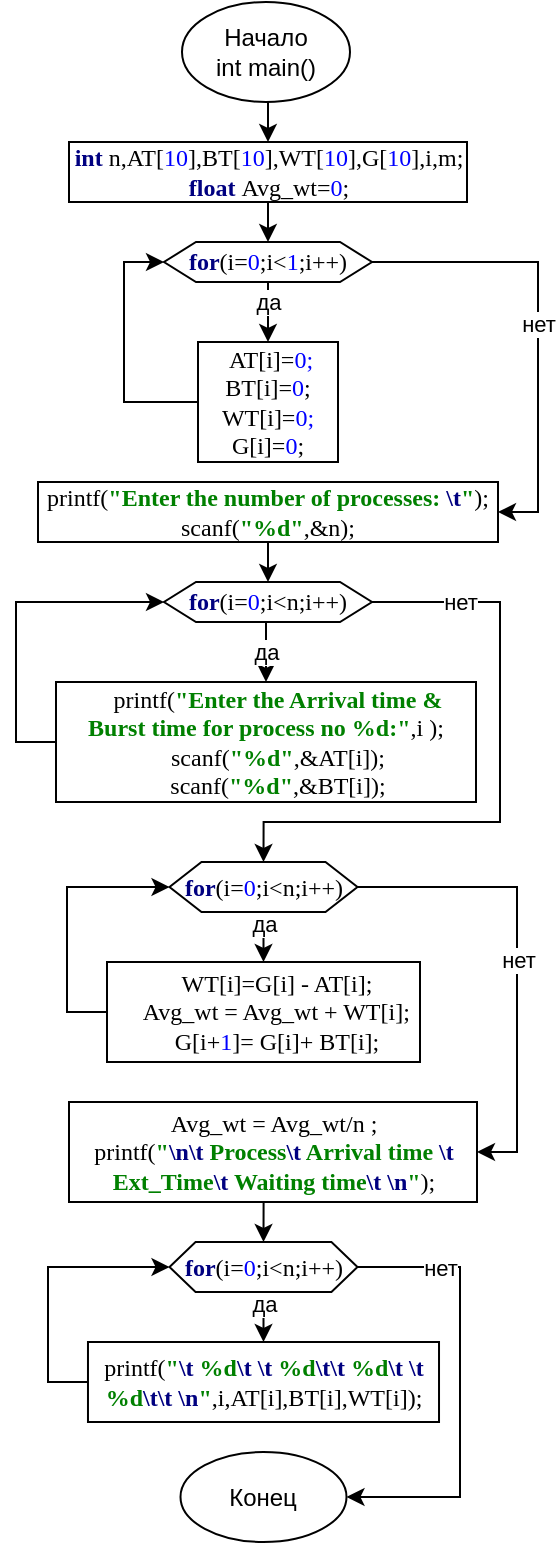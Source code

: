 <mxfile version="13.7.5" type="github">
  <diagram id="C5RBs43oDa-KdzZeNtuy" name="Page-1">
    <mxGraphModel dx="790" dy="437" grid="1" gridSize="10" guides="1" tooltips="1" connect="1" arrows="1" fold="1" page="1" pageScale="1" pageWidth="827" pageHeight="1169" math="0" shadow="0">
      <root>
        <mxCell id="WIyWlLk6GJQsqaUBKTNV-0" />
        <mxCell id="WIyWlLk6GJQsqaUBKTNV-1" parent="WIyWlLk6GJQsqaUBKTNV-0" />
        <mxCell id="hgknwM9cWNxR3NRznvna-3" style="edgeStyle=orthogonalEdgeStyle;rounded=0;orthogonalLoop=1;jettySize=auto;html=1;exitX=0.5;exitY=1;exitDx=0;exitDy=0;entryX=0.5;entryY=0;entryDx=0;entryDy=0;strokeWidth=1;" parent="WIyWlLk6GJQsqaUBKTNV-1" source="hgknwM9cWNxR3NRznvna-1" target="hgknwM9cWNxR3NRznvna-2" edge="1">
          <mxGeometry relative="1" as="geometry" />
        </mxCell>
        <mxCell id="hgknwM9cWNxR3NRznvna-1" value="Начало&lt;br&gt;int main()" style="ellipse;whiteSpace=wrap;html=1;strokeWidth=1;" parent="WIyWlLk6GJQsqaUBKTNV-1" vertex="1">
          <mxGeometry x="371" y="10" width="84" height="50" as="geometry" />
        </mxCell>
        <mxCell id="hgknwM9cWNxR3NRznvna-5" style="edgeStyle=orthogonalEdgeStyle;rounded=0;orthogonalLoop=1;jettySize=auto;html=1;exitX=0.5;exitY=1;exitDx=0;exitDy=0;entryX=0.5;entryY=0;entryDx=0;entryDy=0;strokeWidth=1;" parent="WIyWlLk6GJQsqaUBKTNV-1" source="hgknwM9cWNxR3NRznvna-2" target="hgknwM9cWNxR3NRznvna-4" edge="1">
          <mxGeometry relative="1" as="geometry" />
        </mxCell>
        <mxCell id="hgknwM9cWNxR3NRznvna-2" value="&lt;span id=&quot;docs-internal-guid-27628ac5-7fff-94d6-fc69-b89eafbd0398&quot;&gt;&lt;span style=&quot;font-family: &amp;#34;menlo&amp;#34; ; color: rgb(0 , 0 , 128) ; background-color: transparent ; font-weight: 700 ; vertical-align: baseline&quot;&gt;int &lt;/span&gt;&lt;span style=&quot;font-family: &amp;#34;menlo&amp;#34; ; background-color: transparent ; vertical-align: baseline&quot;&gt;n,AT[&lt;/span&gt;&lt;span style=&quot;font-family: &amp;#34;menlo&amp;#34; ; color: rgb(0 , 0 , 255) ; background-color: transparent ; vertical-align: baseline&quot;&gt;10&lt;/span&gt;&lt;span style=&quot;font-family: &amp;#34;menlo&amp;#34; ; background-color: transparent ; vertical-align: baseline&quot;&gt;],BT[&lt;/span&gt;&lt;span style=&quot;font-family: &amp;#34;menlo&amp;#34; ; color: rgb(0 , 0 , 255) ; background-color: transparent ; vertical-align: baseline&quot;&gt;10&lt;/span&gt;&lt;span style=&quot;font-family: &amp;#34;menlo&amp;#34; ; background-color: transparent ; vertical-align: baseline&quot;&gt;],WT[&lt;/span&gt;&lt;span style=&quot;font-family: &amp;#34;menlo&amp;#34; ; color: rgb(0 , 0 , 255) ; background-color: transparent ; vertical-align: baseline&quot;&gt;10&lt;/span&gt;&lt;span style=&quot;font-family: &amp;#34;menlo&amp;#34; ; background-color: transparent ; vertical-align: baseline&quot;&gt;],G[&lt;/span&gt;&lt;span style=&quot;font-family: &amp;#34;menlo&amp;#34; ; color: rgb(0 , 0 , 255) ; background-color: transparent ; vertical-align: baseline&quot;&gt;10&lt;/span&gt;&lt;span style=&quot;font-family: &amp;#34;menlo&amp;#34; ; background-color: transparent ; vertical-align: baseline&quot;&gt;],i,m;&lt;/span&gt;&lt;span style=&quot;font-family: &amp;#34;menlo&amp;#34; ; background-color: transparent ; vertical-align: baseline&quot;&gt;&lt;br&gt;&lt;/span&gt;&lt;span style=&quot;font-family: &amp;#34;menlo&amp;#34; ; color: rgb(0 , 0 , 128) ; background-color: transparent ; font-weight: 700 ; vertical-align: baseline&quot;&gt;float &lt;/span&gt;&lt;span style=&quot;font-family: &amp;#34;menlo&amp;#34; ; background-color: transparent ; vertical-align: baseline&quot;&gt;Avg_wt=&lt;/span&gt;&lt;span style=&quot;font-family: &amp;#34;menlo&amp;#34; ; color: rgb(0 , 0 , 255) ; background-color: transparent ; vertical-align: baseline&quot;&gt;0&lt;/span&gt;&lt;span style=&quot;font-family: &amp;#34;menlo&amp;#34; ; background-color: transparent ; vertical-align: baseline&quot;&gt;;&lt;/span&gt;&lt;/span&gt;" style="rounded=0;whiteSpace=wrap;html=1;strokeWidth=1;" parent="WIyWlLk6GJQsqaUBKTNV-1" vertex="1">
          <mxGeometry x="314.5" y="80" width="199" height="30" as="geometry" />
        </mxCell>
        <mxCell id="hgknwM9cWNxR3NRznvna-7" value="да" style="edgeStyle=orthogonalEdgeStyle;rounded=0;orthogonalLoop=1;jettySize=auto;html=1;exitX=0.5;exitY=1;exitDx=0;exitDy=0;entryX=0.5;entryY=0;entryDx=0;entryDy=0;strokeWidth=1;" parent="WIyWlLk6GJQsqaUBKTNV-1" source="hgknwM9cWNxR3NRznvna-4" target="hgknwM9cWNxR3NRznvna-6" edge="1">
          <mxGeometry x="-0.333" relative="1" as="geometry">
            <mxPoint as="offset" />
          </mxGeometry>
        </mxCell>
        <mxCell id="hgknwM9cWNxR3NRznvna-10" value="нет" style="edgeStyle=orthogonalEdgeStyle;rounded=0;orthogonalLoop=1;jettySize=auto;html=1;exitX=1;exitY=0.5;exitDx=0;exitDy=0;entryX=1;entryY=0.5;entryDx=0;entryDy=0;strokeWidth=1;" parent="WIyWlLk6GJQsqaUBKTNV-1" source="hgknwM9cWNxR3NRznvna-4" target="hgknwM9cWNxR3NRznvna-9" edge="1">
          <mxGeometry relative="1" as="geometry" />
        </mxCell>
        <mxCell id="hgknwM9cWNxR3NRznvna-4" value="&lt;span id=&quot;docs-internal-guid-5cf2f189-7fff-4664-a52d-865283173cee&quot;&gt;&lt;span style=&quot;font-family: &amp;#34;menlo&amp;#34; ; color: rgb(0 , 0 , 128) ; background-color: transparent ; font-weight: 700 ; vertical-align: baseline&quot;&gt;for&lt;/span&gt;&lt;span style=&quot;font-family: &amp;#34;menlo&amp;#34; ; background-color: transparent ; vertical-align: baseline&quot;&gt;(i=&lt;/span&gt;&lt;span style=&quot;font-family: &amp;#34;menlo&amp;#34; ; color: rgb(0 , 0 , 255) ; background-color: transparent ; vertical-align: baseline&quot;&gt;0&lt;/span&gt;&lt;span style=&quot;font-family: &amp;#34;menlo&amp;#34; ; background-color: transparent ; vertical-align: baseline&quot;&gt;;i&amp;lt;&lt;/span&gt;&lt;span style=&quot;font-family: &amp;#34;menlo&amp;#34; ; color: rgb(0 , 0 , 255) ; background-color: transparent ; vertical-align: baseline&quot;&gt;1&lt;/span&gt;&lt;span style=&quot;font-family: &amp;#34;menlo&amp;#34; ; background-color: transparent ; vertical-align: baseline&quot;&gt;;i++)&lt;/span&gt;&lt;/span&gt;" style="shape=hexagon;perimeter=hexagonPerimeter2;whiteSpace=wrap;html=1;fixedSize=1;size=16;strokeWidth=1;" parent="WIyWlLk6GJQsqaUBKTNV-1" vertex="1">
          <mxGeometry x="362" y="130" width="104" height="20" as="geometry" />
        </mxCell>
        <mxCell id="hgknwM9cWNxR3NRznvna-8" style="edgeStyle=orthogonalEdgeStyle;rounded=0;orthogonalLoop=1;jettySize=auto;html=1;exitX=0;exitY=0.5;exitDx=0;exitDy=0;entryX=0;entryY=0.5;entryDx=0;entryDy=0;strokeWidth=1;" parent="WIyWlLk6GJQsqaUBKTNV-1" source="hgknwM9cWNxR3NRznvna-6" target="hgknwM9cWNxR3NRznvna-4" edge="1">
          <mxGeometry relative="1" as="geometry" />
        </mxCell>
        <mxCell id="hgknwM9cWNxR3NRznvna-6" value="&lt;span id=&quot;docs-internal-guid-3dc02ad3-7fff-7779-08a3-0687e84a6f07&quot;&gt;&lt;span style=&quot;font-family: &amp;#34;menlo&amp;#34; ; background-color: transparent ; vertical-align: baseline&quot;&gt;&amp;nbsp;AT[i]=&lt;/span&gt;&lt;span style=&quot;font-family: &amp;#34;menlo&amp;#34; ; color: rgb(0 , 0 , 255) ; background-color: transparent ; vertical-align: baseline&quot;&gt;0;&lt;br&gt;&lt;/span&gt;&lt;span style=&quot;font-family: &amp;#34;menlo&amp;#34; ; background-color: transparent ; vertical-align: baseline&quot;&gt;BT[i]=&lt;/span&gt;&lt;span style=&quot;font-family: &amp;#34;menlo&amp;#34; ; color: rgb(0 , 0 , 255) ; background-color: transparent ; vertical-align: baseline&quot;&gt;0&lt;/span&gt;&lt;span style=&quot;font-family: &amp;#34;menlo&amp;#34; ; background-color: transparent ; vertical-align: baseline&quot;&gt;;&lt;br&gt;&lt;/span&gt;&lt;span style=&quot;font-family: &amp;#34;menlo&amp;#34; ; background-color: transparent ; vertical-align: baseline&quot;&gt;WT[i]=&lt;font color=&quot;#0000ff&quot; style=&quot;font-size: 12px&quot;&gt;0;&lt;br&gt;&lt;/font&gt;&lt;/span&gt;&lt;span style=&quot;font-family: &amp;#34;menlo&amp;#34; ; background-color: transparent ; vertical-align: baseline&quot;&gt;G[i]=&lt;/span&gt;&lt;span style=&quot;font-family: &amp;#34;menlo&amp;#34; ; color: rgb(0 , 0 , 255) ; background-color: transparent ; vertical-align: baseline&quot;&gt;0&lt;/span&gt;&lt;span style=&quot;font-family: &amp;#34;menlo&amp;#34; ; background-color: transparent ; vertical-align: baseline&quot;&gt;;&lt;/span&gt;&lt;/span&gt;" style="rounded=0;whiteSpace=wrap;html=1;strokeWidth=1;" parent="WIyWlLk6GJQsqaUBKTNV-1" vertex="1">
          <mxGeometry x="379" y="180" width="70" height="60" as="geometry" />
        </mxCell>
        <mxCell id="hgknwM9cWNxR3NRznvna-17" style="edgeStyle=orthogonalEdgeStyle;rounded=0;orthogonalLoop=1;jettySize=auto;html=1;exitX=0.5;exitY=1;exitDx=0;exitDy=0;entryX=0.5;entryY=0;entryDx=0;entryDy=0;strokeWidth=1;" parent="WIyWlLk6GJQsqaUBKTNV-1" source="hgknwM9cWNxR3NRznvna-9" target="hgknwM9cWNxR3NRznvna-13" edge="1">
          <mxGeometry relative="1" as="geometry" />
        </mxCell>
        <mxCell id="hgknwM9cWNxR3NRznvna-9" value="&lt;span id=&quot;docs-internal-guid-b9938d16-7fff-87fe-8735-5b6d89887481&quot;&gt;&lt;span style=&quot;font-family: &amp;#34;menlo&amp;#34; ; background-color: transparent ; vertical-align: baseline&quot;&gt;printf(&lt;/span&gt;&lt;span style=&quot;font-family: &amp;#34;menlo&amp;#34; ; color: rgb(0 , 128 , 0) ; background-color: transparent ; font-weight: 700 ; vertical-align: baseline&quot;&gt;&quot;Enter the number of processes: &lt;/span&gt;&lt;span style=&quot;font-family: &amp;#34;menlo&amp;#34; ; color: rgb(0 , 0 , 128) ; background-color: transparent ; font-weight: 700 ; vertical-align: baseline&quot;&gt;\t&lt;/span&gt;&lt;span style=&quot;font-family: &amp;#34;menlo&amp;#34; ; color: rgb(0 , 128 , 0) ; background-color: transparent ; font-weight: 700 ; vertical-align: baseline&quot;&gt;&quot;&lt;/span&gt;&lt;span style=&quot;font-family: &amp;#34;menlo&amp;#34; ; background-color: transparent ; vertical-align: baseline&quot;&gt;);&lt;/span&gt;&lt;span style=&quot;font-family: &amp;#34;menlo&amp;#34; ; background-color: transparent ; vertical-align: baseline&quot;&gt;&lt;br&gt;&lt;/span&gt;&lt;span style=&quot;font-family: &amp;#34;menlo&amp;#34; ; background-color: transparent ; vertical-align: baseline&quot;&gt;scanf(&lt;/span&gt;&lt;span style=&quot;font-family: &amp;#34;menlo&amp;#34; ; color: rgb(0 , 128 , 0) ; background-color: transparent ; font-weight: 700 ; vertical-align: baseline&quot;&gt;&quot;%d&quot;&lt;/span&gt;&lt;span style=&quot;font-family: &amp;#34;menlo&amp;#34; ; background-color: transparent ; vertical-align: baseline&quot;&gt;,&amp;amp;n);&lt;/span&gt;&lt;/span&gt;" style="rounded=0;whiteSpace=wrap;html=1;strokeWidth=1;" parent="WIyWlLk6GJQsqaUBKTNV-1" vertex="1">
          <mxGeometry x="299" y="250" width="230" height="30" as="geometry" />
        </mxCell>
        <mxCell id="hgknwM9cWNxR3NRznvna-11" value="да" style="edgeStyle=orthogonalEdgeStyle;rounded=0;orthogonalLoop=1;jettySize=auto;html=1;entryX=0.5;entryY=0;entryDx=0;entryDy=0;exitX=0.5;exitY=1;exitDx=0;exitDy=0;strokeWidth=1;" parent="WIyWlLk6GJQsqaUBKTNV-1" source="hgknwM9cWNxR3NRznvna-13" target="hgknwM9cWNxR3NRznvna-15" edge="1">
          <mxGeometry relative="1" as="geometry">
            <mxPoint x="410" y="360" as="sourcePoint" />
          </mxGeometry>
        </mxCell>
        <mxCell id="R54r-c7S1AkfVE86WFoW-12" value="нет" style="edgeStyle=orthogonalEdgeStyle;rounded=0;orthogonalLoop=1;jettySize=auto;html=1;exitX=1;exitY=0.5;exitDx=0;exitDy=0;entryX=0.5;entryY=0;entryDx=0;entryDy=0;strokeWidth=1;" edge="1" parent="WIyWlLk6GJQsqaUBKTNV-1" source="hgknwM9cWNxR3NRznvna-13" target="lT5w_zRqd9ovxjE37Vn4-2">
          <mxGeometry x="-0.718" relative="1" as="geometry">
            <Array as="points">
              <mxPoint x="530" y="310" />
              <mxPoint x="530" y="420" />
              <mxPoint x="412" y="420" />
            </Array>
            <mxPoint as="offset" />
          </mxGeometry>
        </mxCell>
        <mxCell id="hgknwM9cWNxR3NRznvna-13" value="&lt;span id=&quot;docs-internal-guid-891b484c-7fff-155d-ab43-50a7abf25184&quot;&gt;&lt;span style=&quot;font-family: &amp;#34;menlo&amp;#34; ; color: rgb(0 , 0 , 128) ; background-color: transparent ; font-weight: 700 ; vertical-align: baseline&quot;&gt;for&lt;/span&gt;&lt;span style=&quot;font-family: &amp;#34;menlo&amp;#34; ; background-color: transparent ; vertical-align: baseline&quot;&gt;(i=&lt;/span&gt;&lt;span style=&quot;font-family: &amp;#34;menlo&amp;#34; ; color: rgb(0 , 0 , 255) ; background-color: transparent ; vertical-align: baseline&quot;&gt;0&lt;/span&gt;&lt;span style=&quot;font-family: &amp;#34;menlo&amp;#34; ; background-color: transparent ; vertical-align: baseline&quot;&gt;;i&amp;lt;n;i++)&lt;/span&gt;&lt;/span&gt;" style="shape=hexagon;perimeter=hexagonPerimeter2;whiteSpace=wrap;html=1;fixedSize=1;size=16;strokeWidth=1;" parent="WIyWlLk6GJQsqaUBKTNV-1" vertex="1">
          <mxGeometry x="362" y="300" width="104" height="20" as="geometry" />
        </mxCell>
        <mxCell id="hgknwM9cWNxR3NRznvna-14" style="edgeStyle=orthogonalEdgeStyle;rounded=0;orthogonalLoop=1;jettySize=auto;html=1;exitX=0;exitY=0.5;exitDx=0;exitDy=0;entryX=0;entryY=0.5;entryDx=0;entryDy=0;strokeWidth=1;" parent="WIyWlLk6GJQsqaUBKTNV-1" source="hgknwM9cWNxR3NRznvna-15" target="hgknwM9cWNxR3NRznvna-13" edge="1">
          <mxGeometry relative="1" as="geometry" />
        </mxCell>
        <mxCell id="hgknwM9cWNxR3NRznvna-15" value="&lt;span id=&quot;docs-internal-guid-3accb03e-7fff-7384-5cc4-010843540a68&quot;&gt;&lt;span style=&quot;font-family: &amp;#34;menlo&amp;#34; ; background-color: transparent ; vertical-align: baseline&quot;&gt;&amp;nbsp;&amp;nbsp;&amp;nbsp;&amp;nbsp;printf(&lt;/span&gt;&lt;span style=&quot;font-family: &amp;#34;menlo&amp;#34; ; color: rgb(0 , 128 , 0) ; background-color: transparent ; font-weight: 700 ; vertical-align: baseline&quot;&gt;&quot;Enter the Arrival time &amp;amp; Burst time for process no %d:&quot;&lt;/span&gt;&lt;span style=&quot;font-family: &amp;#34;menlo&amp;#34; ; background-color: transparent ; vertical-align: baseline&quot;&gt;,i );&lt;/span&gt;&lt;span style=&quot;font-family: &amp;#34;menlo&amp;#34; ; background-color: transparent ; vertical-align: baseline&quot;&gt;&lt;br&gt;&lt;/span&gt;&lt;span style=&quot;font-family: &amp;#34;menlo&amp;#34; ; background-color: transparent ; vertical-align: baseline&quot;&gt;&amp;nbsp; &amp;nbsp; scanf(&lt;/span&gt;&lt;span style=&quot;font-family: &amp;#34;menlo&amp;#34; ; color: rgb(0 , 128 , 0) ; background-color: transparent ; font-weight: 700 ; vertical-align: baseline&quot;&gt;&quot;%d&quot;&lt;/span&gt;&lt;span style=&quot;font-family: &amp;#34;menlo&amp;#34; ; background-color: transparent ; vertical-align: baseline&quot;&gt;,&amp;amp;AT[i]);&lt;/span&gt;&lt;span style=&quot;font-family: &amp;#34;menlo&amp;#34; ; background-color: transparent ; vertical-align: baseline&quot;&gt;&lt;br&gt;&lt;/span&gt;&lt;span style=&quot;font-family: &amp;#34;menlo&amp;#34; ; background-color: transparent ; vertical-align: baseline&quot;&gt;&amp;nbsp; &amp;nbsp; scanf(&lt;/span&gt;&lt;span style=&quot;font-family: &amp;#34;menlo&amp;#34; ; color: rgb(0 , 128 , 0) ; background-color: transparent ; font-weight: 700 ; vertical-align: baseline&quot;&gt;&quot;%d&quot;&lt;/span&gt;&lt;span style=&quot;font-family: &amp;#34;menlo&amp;#34; ; background-color: transparent ; vertical-align: baseline&quot;&gt;,&amp;amp;BT[i]);&lt;/span&gt;&lt;/span&gt;" style="rounded=0;whiteSpace=wrap;html=1;strokeWidth=1;" parent="WIyWlLk6GJQsqaUBKTNV-1" vertex="1">
          <mxGeometry x="308" y="350" width="210" height="60" as="geometry" />
        </mxCell>
        <mxCell id="lT5w_zRqd9ovxjE37Vn4-0" value="да" style="edgeStyle=orthogonalEdgeStyle;rounded=0;orthogonalLoop=1;jettySize=auto;html=1;exitX=0.5;exitY=1;exitDx=0;exitDy=0;entryX=0.5;entryY=0;entryDx=0;entryDy=0;strokeWidth=1;" parent="WIyWlLk6GJQsqaUBKTNV-1" source="lT5w_zRqd9ovxjE37Vn4-2" target="lT5w_zRqd9ovxjE37Vn4-4" edge="1">
          <mxGeometry x="-0.54" relative="1" as="geometry">
            <mxPoint as="offset" />
          </mxGeometry>
        </mxCell>
        <mxCell id="lT5w_zRqd9ovxjE37Vn4-1" value="нет" style="edgeStyle=orthogonalEdgeStyle;rounded=0;orthogonalLoop=1;jettySize=auto;html=1;exitX=1;exitY=0.5;exitDx=0;exitDy=0;entryX=1;entryY=0.5;entryDx=0;entryDy=0;strokeWidth=1;" parent="WIyWlLk6GJQsqaUBKTNV-1" source="lT5w_zRqd9ovxjE37Vn4-2" target="lT5w_zRqd9ovxjE37Vn4-5" edge="1">
          <mxGeometry relative="1" as="geometry" />
        </mxCell>
        <mxCell id="lT5w_zRqd9ovxjE37Vn4-2" value="&lt;span id=&quot;docs-internal-guid-102f3166-7fff-8513-eb58-a7d3057da888&quot;&gt;&lt;span style=&quot;font-family: &amp;#34;menlo&amp;#34; ; color: rgb(0 , 0 , 128) ; background-color: transparent ; font-weight: 700 ; vertical-align: baseline&quot;&gt;for&lt;/span&gt;&lt;span style=&quot;font-family: &amp;#34;menlo&amp;#34; ; background-color: transparent ; vertical-align: baseline&quot;&gt;(i=&lt;/span&gt;&lt;span style=&quot;font-family: &amp;#34;menlo&amp;#34; ; color: rgb(0 , 0 , 255) ; background-color: transparent ; vertical-align: baseline&quot;&gt;0&lt;/span&gt;&lt;span style=&quot;font-family: &amp;#34;menlo&amp;#34; ; background-color: transparent ; vertical-align: baseline&quot;&gt;;i&amp;lt;n;i++)&lt;/span&gt;&lt;/span&gt;" style="shape=hexagon;perimeter=hexagonPerimeter2;whiteSpace=wrap;html=1;fixedSize=1;size=16;strokeWidth=1;" parent="WIyWlLk6GJQsqaUBKTNV-1" vertex="1">
          <mxGeometry x="364.75" y="440" width="94" height="25" as="geometry" />
        </mxCell>
        <mxCell id="lT5w_zRqd9ovxjE37Vn4-3" style="edgeStyle=orthogonalEdgeStyle;rounded=0;orthogonalLoop=1;jettySize=auto;html=1;exitX=0;exitY=0.5;exitDx=0;exitDy=0;entryX=0;entryY=0.5;entryDx=0;entryDy=0;strokeWidth=1;" parent="WIyWlLk6GJQsqaUBKTNV-1" source="lT5w_zRqd9ovxjE37Vn4-4" target="lT5w_zRqd9ovxjE37Vn4-2" edge="1">
          <mxGeometry relative="1" as="geometry" />
        </mxCell>
        <mxCell id="lT5w_zRqd9ovxjE37Vn4-4" value="&lt;span id=&quot;docs-internal-guid-5807392d-7fff-c883-3881-570320dbbb81&quot;&gt;&lt;span style=&quot;font-family: &amp;#34;menlo&amp;#34; ; background-color: transparent ; vertical-align: baseline&quot;&gt;&amp;nbsp;&amp;nbsp;&amp;nbsp;&amp;nbsp;WT[i]=G[i] - AT[i];&lt;/span&gt;&lt;span style=&quot;font-family: &amp;#34;menlo&amp;#34; ; background-color: transparent ; vertical-align: baseline&quot;&gt;&lt;br&gt;&lt;/span&gt;&lt;span style=&quot;font-family: &amp;#34;menlo&amp;#34; ; background-color: transparent ; vertical-align: baseline&quot;&gt;&amp;nbsp; &amp;nbsp; Avg_wt = Avg_wt + WT[i];&lt;/span&gt;&lt;span style=&quot;font-family: &amp;#34;menlo&amp;#34; ; background-color: transparent ; vertical-align: baseline&quot;&gt;&lt;br&gt;&lt;/span&gt;&lt;span style=&quot;font-family: &amp;#34;menlo&amp;#34; ; background-color: transparent ; vertical-align: baseline&quot;&gt;&amp;nbsp; &amp;nbsp; G[i+&lt;/span&gt;&lt;span style=&quot;font-family: &amp;#34;menlo&amp;#34; ; color: rgb(0 , 0 , 255) ; background-color: transparent ; vertical-align: baseline&quot;&gt;1&lt;/span&gt;&lt;span style=&quot;font-family: &amp;#34;menlo&amp;#34; ; background-color: transparent ; vertical-align: baseline&quot;&gt;]= G[i]+ BT[i];&lt;/span&gt;&lt;/span&gt;" style="rounded=0;whiteSpace=wrap;html=1;strokeWidth=1;" parent="WIyWlLk6GJQsqaUBKTNV-1" vertex="1">
          <mxGeometry x="333.5" y="490" width="156.5" height="50" as="geometry" />
        </mxCell>
        <mxCell id="R54r-c7S1AkfVE86WFoW-9" style="edgeStyle=orthogonalEdgeStyle;rounded=0;orthogonalLoop=1;jettySize=auto;html=1;exitX=0.5;exitY=1;exitDx=0;exitDy=0;entryX=0.5;entryY=0;entryDx=0;entryDy=0;strokeWidth=1;" edge="1" parent="WIyWlLk6GJQsqaUBKTNV-1" source="lT5w_zRqd9ovxjE37Vn4-5" target="R54r-c7S1AkfVE86WFoW-5">
          <mxGeometry relative="1" as="geometry" />
        </mxCell>
        <mxCell id="lT5w_zRqd9ovxjE37Vn4-5" value="&lt;span id=&quot;docs-internal-guid-426dd591-7fff-01a0-6d3f-17d26a59819c&quot;&gt;&lt;span style=&quot;font-family: &amp;#34;menlo&amp;#34; ; background-color: transparent ; vertical-align: baseline&quot;&gt;Avg_wt = Avg_wt/n ;&lt;/span&gt;&lt;span style=&quot;font-family: &amp;#34;menlo&amp;#34; ; background-color: transparent ; vertical-align: baseline&quot;&gt;&lt;br&gt;&lt;/span&gt;&lt;span style=&quot;font-family: &amp;#34;menlo&amp;#34; ; background-color: transparent ; vertical-align: baseline&quot;&gt;printf(&lt;/span&gt;&lt;span style=&quot;font-family: &amp;#34;menlo&amp;#34; ; color: rgb(0 , 128 , 0) ; background-color: transparent ; font-weight: 700 ; vertical-align: baseline&quot;&gt;&quot;&lt;/span&gt;&lt;span style=&quot;font-family: &amp;#34;menlo&amp;#34; ; color: rgb(0 , 0 , 128) ; background-color: transparent ; font-weight: 700 ; vertical-align: baseline&quot;&gt;\n\t&lt;/span&gt;&lt;span style=&quot;font-family: &amp;#34;menlo&amp;#34; ; color: rgb(0 , 128 , 0) ; background-color: transparent ; font-weight: 700 ; vertical-align: baseline&quot;&gt; Process&lt;/span&gt;&lt;span style=&quot;font-family: &amp;#34;menlo&amp;#34; ; color: rgb(0 , 0 , 128) ; background-color: transparent ; font-weight: 700 ; vertical-align: baseline&quot;&gt;\t&lt;/span&gt;&lt;span style=&quot;font-family: &amp;#34;menlo&amp;#34; ; color: rgb(0 , 128 , 0) ; background-color: transparent ; font-weight: 700 ; vertical-align: baseline&quot;&gt; Arrival time &lt;/span&gt;&lt;span style=&quot;font-family: &amp;#34;menlo&amp;#34; ; color: rgb(0 , 0 , 128) ; background-color: transparent ; font-weight: 700 ; vertical-align: baseline&quot;&gt;\t&lt;/span&gt;&lt;span style=&quot;font-family: &amp;#34;menlo&amp;#34; ; color: rgb(0 , 128 , 0) ; background-color: transparent ; font-weight: 700 ; vertical-align: baseline&quot;&gt; Ext_Time&lt;/span&gt;&lt;span style=&quot;font-family: &amp;#34;menlo&amp;#34; ; color: rgb(0 , 0 , 128) ; background-color: transparent ; font-weight: 700 ; vertical-align: baseline&quot;&gt;\t&lt;/span&gt;&lt;span style=&quot;font-family: &amp;#34;menlo&amp;#34; ; color: rgb(0 , 128 , 0) ; background-color: transparent ; font-weight: 700 ; vertical-align: baseline&quot;&gt; Waiting time&lt;/span&gt;&lt;span style=&quot;font-family: &amp;#34;menlo&amp;#34; ; color: rgb(0 , 0 , 128) ; background-color: transparent ; font-weight: 700 ; vertical-align: baseline&quot;&gt;\t \n&lt;/span&gt;&lt;span style=&quot;font-family: &amp;#34;menlo&amp;#34; ; color: rgb(0 , 128 , 0) ; background-color: transparent ; font-weight: 700 ; vertical-align: baseline&quot;&gt;&quot;&lt;/span&gt;&lt;span style=&quot;font-family: &amp;#34;menlo&amp;#34; ; background-color: transparent ; vertical-align: baseline&quot;&gt;);&lt;/span&gt;&lt;/span&gt;" style="rounded=0;whiteSpace=wrap;html=1;strokeWidth=1;" parent="WIyWlLk6GJQsqaUBKTNV-1" vertex="1">
          <mxGeometry x="314.5" y="560" width="204" height="50" as="geometry" />
        </mxCell>
        <mxCell id="R54r-c7S1AkfVE86WFoW-3" value="да" style="edgeStyle=orthogonalEdgeStyle;rounded=0;orthogonalLoop=1;jettySize=auto;html=1;exitX=0.5;exitY=1;exitDx=0;exitDy=0;entryX=0.5;entryY=0;entryDx=0;entryDy=0;strokeWidth=1;" edge="1" parent="WIyWlLk6GJQsqaUBKTNV-1" source="R54r-c7S1AkfVE86WFoW-5" target="R54r-c7S1AkfVE86WFoW-7">
          <mxGeometry x="-0.54" relative="1" as="geometry">
            <mxPoint as="offset" />
          </mxGeometry>
        </mxCell>
        <mxCell id="R54r-c7S1AkfVE86WFoW-11" value="нет" style="edgeStyle=orthogonalEdgeStyle;rounded=0;orthogonalLoop=1;jettySize=auto;html=1;exitX=1;exitY=0.5;exitDx=0;exitDy=0;entryX=1;entryY=0.5;entryDx=0;entryDy=0;strokeWidth=1;" edge="1" parent="WIyWlLk6GJQsqaUBKTNV-1" source="R54r-c7S1AkfVE86WFoW-5" target="R54r-c7S1AkfVE86WFoW-10">
          <mxGeometry x="-0.63" relative="1" as="geometry">
            <Array as="points">
              <mxPoint x="510" y="642" />
              <mxPoint x="510" y="758" />
            </Array>
            <mxPoint as="offset" />
          </mxGeometry>
        </mxCell>
        <mxCell id="R54r-c7S1AkfVE86WFoW-5" value="&lt;span id=&quot;docs-internal-guid-3915b994-7fff-bed4-439e-ad74ae3a68fc&quot;&gt;&lt;span style=&quot;font-family: &amp;#34;menlo&amp;#34; ; color: rgb(0 , 0 , 128) ; background-color: transparent ; font-weight: 700 ; vertical-align: baseline&quot;&gt;for&lt;/span&gt;&lt;span style=&quot;font-family: &amp;#34;menlo&amp;#34; ; background-color: transparent ; vertical-align: baseline&quot;&gt;(i=&lt;/span&gt;&lt;span style=&quot;font-family: &amp;#34;menlo&amp;#34; ; color: rgb(0 , 0 , 255) ; background-color: transparent ; vertical-align: baseline&quot;&gt;0&lt;/span&gt;&lt;span style=&quot;font-family: &amp;#34;menlo&amp;#34; ; background-color: transparent ; vertical-align: baseline&quot;&gt;;i&amp;lt;n;i++)&lt;/span&gt;&lt;/span&gt;" style="shape=hexagon;perimeter=hexagonPerimeter2;whiteSpace=wrap;html=1;fixedSize=1;size=13.03;strokeWidth=1;" vertex="1" parent="WIyWlLk6GJQsqaUBKTNV-1">
          <mxGeometry x="364.75" y="630" width="94" height="25" as="geometry" />
        </mxCell>
        <mxCell id="R54r-c7S1AkfVE86WFoW-6" style="edgeStyle=orthogonalEdgeStyle;rounded=0;orthogonalLoop=1;jettySize=auto;html=1;exitX=0;exitY=0.5;exitDx=0;exitDy=0;entryX=0;entryY=0.5;entryDx=0;entryDy=0;strokeWidth=1;" edge="1" parent="WIyWlLk6GJQsqaUBKTNV-1" source="R54r-c7S1AkfVE86WFoW-7" target="R54r-c7S1AkfVE86WFoW-5">
          <mxGeometry relative="1" as="geometry" />
        </mxCell>
        <mxCell id="R54r-c7S1AkfVE86WFoW-7" value="&lt;span id=&quot;docs-internal-guid-8f5e4126-7fff-fed5-b4a5-9017ed34b94c&quot;&gt;&lt;span style=&quot;font-family: &amp;#34;menlo&amp;#34; ; background-color: transparent ; vertical-align: baseline&quot;&gt;printf(&lt;/span&gt;&lt;span style=&quot;font-family: &amp;#34;menlo&amp;#34; ; color: rgb(0 , 128 , 0) ; background-color: transparent ; font-weight: 700 ; vertical-align: baseline&quot;&gt;&quot;&lt;/span&gt;&lt;span style=&quot;font-family: &amp;#34;menlo&amp;#34; ; color: rgb(0 , 0 , 128) ; background-color: transparent ; font-weight: 700 ; vertical-align: baseline&quot;&gt;\t&lt;/span&gt;&lt;span style=&quot;font-family: &amp;#34;menlo&amp;#34; ; color: rgb(0 , 128 , 0) ; background-color: transparent ; font-weight: 700 ; vertical-align: baseline&quot;&gt; %d&lt;/span&gt;&lt;span style=&quot;font-family: &amp;#34;menlo&amp;#34; ; color: rgb(0 , 0 , 128) ; background-color: transparent ; font-weight: 700 ; vertical-align: baseline&quot;&gt;\t \t&lt;/span&gt;&lt;span style=&quot;font-family: &amp;#34;menlo&amp;#34; ; color: rgb(0 , 128 , 0) ; background-color: transparent ; font-weight: 700 ; vertical-align: baseline&quot;&gt; %d&lt;/span&gt;&lt;span style=&quot;font-family: &amp;#34;menlo&amp;#34; ; color: rgb(0 , 0 , 128) ; background-color: transparent ; font-weight: 700 ; vertical-align: baseline&quot;&gt;\t\t&lt;/span&gt;&lt;span style=&quot;font-family: &amp;#34;menlo&amp;#34; ; color: rgb(0 , 128 , 0) ; background-color: transparent ; font-weight: 700 ; vertical-align: baseline&quot;&gt; %d&lt;/span&gt;&lt;span style=&quot;font-family: &amp;#34;menlo&amp;#34; ; color: rgb(0 , 0 , 128) ; background-color: transparent ; font-weight: 700 ; vertical-align: baseline&quot;&gt;\t \t&lt;/span&gt;&lt;span style=&quot;font-family: &amp;#34;menlo&amp;#34; ; color: rgb(0 , 128 , 0) ; background-color: transparent ; font-weight: 700 ; vertical-align: baseline&quot;&gt; %d&lt;/span&gt;&lt;span style=&quot;font-family: &amp;#34;menlo&amp;#34; ; color: rgb(0 , 0 , 128) ; background-color: transparent ; font-weight: 700 ; vertical-align: baseline&quot;&gt;\t\t \n&lt;/span&gt;&lt;span style=&quot;font-family: &amp;#34;menlo&amp;#34; ; color: rgb(0 , 128 , 0) ; background-color: transparent ; font-weight: 700 ; vertical-align: baseline&quot;&gt;&quot;&lt;/span&gt;&lt;span style=&quot;font-family: &amp;#34;menlo&amp;#34; ; background-color: transparent ; vertical-align: baseline&quot;&gt;,i,AT[i],BT[i],WT[i]);&lt;/span&gt;&lt;/span&gt;" style="rounded=0;whiteSpace=wrap;html=1;strokeWidth=1;" vertex="1" parent="WIyWlLk6GJQsqaUBKTNV-1">
          <mxGeometry x="323.99" y="680" width="175.52" height="40" as="geometry" />
        </mxCell>
        <mxCell id="R54r-c7S1AkfVE86WFoW-10" value="Конец" style="ellipse;whiteSpace=wrap;html=1;strokeWidth=1;" vertex="1" parent="WIyWlLk6GJQsqaUBKTNV-1">
          <mxGeometry x="370.25" y="735" width="83" height="45" as="geometry" />
        </mxCell>
      </root>
    </mxGraphModel>
  </diagram>
</mxfile>
